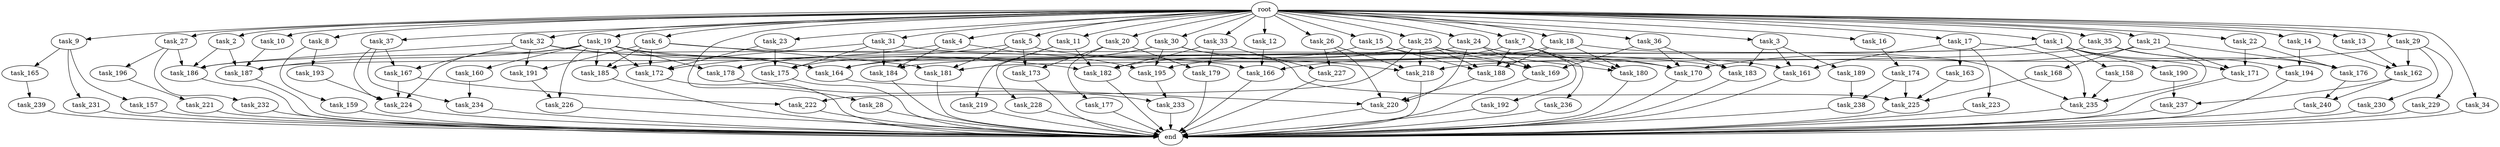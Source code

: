 digraph G {
  root [size="0.000000"];
  task_11 [size="1024.000000"];
  task_234 [size="910533066752.000000"];
  task_239 [size="34359738368.000000"];
  task_233 [size="833223655424.000000"];
  task_185 [size="1829656068096.000000"];
  task_2 [size="1024.000000"];
  task_182 [size="1417339207680.000000"];
  task_21 [size="1024.000000"];
  task_164 [size="2138893713408.000000"];
  task_23 [size="1024.000000"];
  task_35 [size="1024.000000"];
  task_162 [size="652835028992.000000"];
  task_33 [size="1024.000000"];
  task_176 [size="584115552256.000000"];
  task_232 [size="858993459200.000000"];
  task_231 [size="77309411328.000000"];
  task_14 [size="1024.000000"];
  task_157 [size="77309411328.000000"];
  task_178 [size="1099511627776.000000"];
  task_3 [size="1024.000000"];
  task_236 [size="549755813888.000000"];
  task_221 [size="77309411328.000000"];
  task_226 [size="584115552256.000000"];
  task_196 [size="858993459200.000000"];
  task_225 [size="2723009265664.000000"];
  task_187 [size="1529008357376.000000"];
  task_18 [size="1024.000000"];
  task_28 [size="1024.000000"];
  task_173 [size="764504178688.000000"];
  task_22 [size="1024.000000"];
  task_165 [size="77309411328.000000"];
  task_220 [size="1468878815232.000000"];
  task_5 [size="1024.000000"];
  task_30 [size="1024.000000"];
  task_179 [size="910533066752.000000"];
  task_193 [size="549755813888.000000"];
  task_224 [size="1494648619008.000000"];
  task_183 [size="1417339207680.000000"];
  task_9 [size="1024.000000"];
  task_168 [size="309237645312.000000"];
  task_27 [size="1024.000000"];
  task_238 [size="1717986918400.000000"];
  task_158 [size="858993459200.000000"];
  task_195 [size="1477468749824.000000"];
  task_223 [size="695784701952.000000"];
  task_20 [size="1024.000000"];
  task_166 [size="1279900254208.000000"];
  task_37 [size="1024.000000"];
  task_194 [size="1168231104512.000000"];
  task_169 [size="1700807049216.000000"];
  task_227 [size="833223655424.000000"];
  task_160 [size="549755813888.000000"];
  task_230 [size="309237645312.000000"];
  task_186 [size="2173253451776.000000"];
  task_163 [size="695784701952.000000"];
  task_172 [size="1700807049216.000000"];
  task_175 [size="2138893713408.000000"];
  task_188 [size="2104533975040.000000"];
  task_8 [size="1024.000000"];
  task_191 [size="455266533376.000000"];
  task_15 [size="1024.000000"];
  task_24 [size="1024.000000"];
  task_159 [size="549755813888.000000"];
  task_167 [size="249108103168.000000"];
  task_31 [size="1024.000000"];
  task_12 [size="1024.000000"];
  task_32 [size="1024.000000"];
  task_222 [size="730144440320.000000"];
  task_189 [size="137438953472.000000"];
  task_171 [size="1305670057984.000000"];
  end [size="0.000000"];
  task_10 [size="1024.000000"];
  task_29 [size="1024.000000"];
  task_219 [size="137438953472.000000"];
  task_1 [size="1024.000000"];
  task_34 [size="1024.000000"];
  task_192 [size="549755813888.000000"];
  task_4 [size="1024.000000"];
  task_13 [size="1024.000000"];
  task_36 [size="1024.000000"];
  task_170 [size="1700807049216.000000"];
  task_235 [size="1606317768704.000000"];
  task_16 [size="1024.000000"];
  task_181 [size="1108101562368.000000"];
  task_177 [size="214748364800.000000"];
  task_228 [size="137438953472.000000"];
  task_26 [size="1024.000000"];
  task_180 [size="1554778161152.000000"];
  task_25 [size="1024.000000"];
  task_19 [size="1024.000000"];
  task_229 [size="309237645312.000000"];
  task_161 [size="1382979469312.000000"];
  task_184 [size="2027224563712.000000"];
  task_17 [size="1024.000000"];
  task_190 [size="858993459200.000000"];
  task_237 [size="1116691496960.000000"];
  task_240 [size="730144440320.000000"];
  task_6 [size="1024.000000"];
  task_7 [size="1024.000000"];
  task_218 [size="1614907703296.000000"];
  task_174 [size="34359738368.000000"];

  root -> task_11 [size="1.000000"];
  root -> task_28 [size="1.000000"];
  root -> task_10 [size="1.000000"];
  root -> task_20 [size="1.000000"];
  root -> task_2 [size="1.000000"];
  root -> task_4 [size="1.000000"];
  root -> task_13 [size="1.000000"];
  root -> task_21 [size="1.000000"];
  root -> task_16 [size="1.000000"];
  root -> task_22 [size="1.000000"];
  root -> task_15 [size="1.000000"];
  root -> task_36 [size="1.000000"];
  root -> task_33 [size="1.000000"];
  root -> task_1 [size="1.000000"];
  root -> task_5 [size="1.000000"];
  root -> task_14 [size="1.000000"];
  root -> task_18 [size="1.000000"];
  root -> task_26 [size="1.000000"];
  root -> task_6 [size="1.000000"];
  root -> task_25 [size="1.000000"];
  root -> task_24 [size="1.000000"];
  root -> task_9 [size="1.000000"];
  root -> task_23 [size="1.000000"];
  root -> task_3 [size="1.000000"];
  root -> task_19 [size="1.000000"];
  root -> task_27 [size="1.000000"];
  root -> task_35 [size="1.000000"];
  root -> task_17 [size="1.000000"];
  root -> task_31 [size="1.000000"];
  root -> task_12 [size="1.000000"];
  root -> task_32 [size="1.000000"];
  root -> task_34 [size="1.000000"];
  root -> task_37 [size="1.000000"];
  root -> task_30 [size="1.000000"];
  root -> task_8 [size="1.000000"];
  root -> task_7 [size="1.000000"];
  root -> task_29 [size="1.000000"];
  task_11 -> task_228 [size="134217728.000000"];
  task_11 -> task_219 [size="134217728.000000"];
  task_11 -> task_182 [size="134217728.000000"];
  task_234 -> end [size="1.000000"];
  task_239 -> end [size="1.000000"];
  task_233 -> end [size="1.000000"];
  task_185 -> end [size="1.000000"];
  task_2 -> task_186 [size="411041792.000000"];
  task_2 -> task_187 [size="411041792.000000"];
  task_182 -> end [size="1.000000"];
  task_21 -> task_168 [size="301989888.000000"];
  task_21 -> task_170 [size="301989888.000000"];
  task_21 -> task_176 [size="301989888.000000"];
  task_21 -> task_171 [size="301989888.000000"];
  task_164 -> task_220 [size="209715200.000000"];
  task_23 -> task_172 [size="411041792.000000"];
  task_23 -> task_175 [size="411041792.000000"];
  task_35 -> task_235 [size="134217728.000000"];
  task_35 -> task_176 [size="134217728.000000"];
  task_35 -> task_181 [size="134217728.000000"];
  task_162 -> task_237 [size="679477248.000000"];
  task_162 -> task_240 [size="679477248.000000"];
  task_33 -> task_179 [size="679477248.000000"];
  task_33 -> task_227 [size="679477248.000000"];
  task_33 -> task_182 [size="679477248.000000"];
  task_176 -> task_240 [size="33554432.000000"];
  task_232 -> end [size="1.000000"];
  task_231 -> end [size="1.000000"];
  task_14 -> task_194 [size="301989888.000000"];
  task_14 -> task_162 [size="301989888.000000"];
  task_157 -> end [size="1.000000"];
  task_178 -> task_233 [size="679477248.000000"];
  task_3 -> task_161 [size="134217728.000000"];
  task_3 -> task_183 [size="134217728.000000"];
  task_3 -> task_189 [size="134217728.000000"];
  task_236 -> end [size="1.000000"];
  task_221 -> end [size="1.000000"];
  task_226 -> end [size="1.000000"];
  task_196 -> task_221 [size="75497472.000000"];
  task_225 -> end [size="1.000000"];
  task_187 -> end [size="1.000000"];
  task_18 -> task_164 [size="679477248.000000"];
  task_18 -> task_235 [size="679477248.000000"];
  task_18 -> task_180 [size="679477248.000000"];
  task_18 -> task_188 [size="679477248.000000"];
  task_28 -> end [size="1.000000"];
  task_173 -> end [size="1.000000"];
  task_22 -> task_171 [size="134217728.000000"];
  task_22 -> task_176 [size="134217728.000000"];
  task_165 -> task_239 [size="33554432.000000"];
  task_220 -> end [size="1.000000"];
  task_5 -> task_173 [size="536870912.000000"];
  task_5 -> task_161 [size="536870912.000000"];
  task_5 -> task_181 [size="536870912.000000"];
  task_5 -> task_178 [size="536870912.000000"];
  task_30 -> task_164 [size="838860800.000000"];
  task_30 -> task_175 [size="838860800.000000"];
  task_30 -> task_195 [size="838860800.000000"];
  task_30 -> task_218 [size="838860800.000000"];
  task_30 -> task_225 [size="838860800.000000"];
  task_179 -> end [size="1.000000"];
  task_193 -> task_224 [size="301989888.000000"];
  task_224 -> end [size="1.000000"];
  task_183 -> end [size="1.000000"];
  task_9 -> task_157 [size="75497472.000000"];
  task_9 -> task_231 [size="75497472.000000"];
  task_9 -> task_165 [size="75497472.000000"];
  task_168 -> task_225 [size="679477248.000000"];
  task_27 -> task_186 [size="838860800.000000"];
  task_27 -> task_196 [size="838860800.000000"];
  task_27 -> task_232 [size="838860800.000000"];
  task_238 -> end [size="1.000000"];
  task_158 -> task_235 [size="75497472.000000"];
  task_195 -> task_233 [size="134217728.000000"];
  task_223 -> end [size="1.000000"];
  task_20 -> task_179 [size="209715200.000000"];
  task_20 -> task_173 [size="209715200.000000"];
  task_20 -> task_177 [size="209715200.000000"];
  task_166 -> end [size="1.000000"];
  task_37 -> task_234 [size="209715200.000000"];
  task_37 -> task_224 [size="209715200.000000"];
  task_37 -> task_167 [size="209715200.000000"];
  task_194 -> end [size="1.000000"];
  task_169 -> end [size="1.000000"];
  task_227 -> end [size="1.000000"];
  task_160 -> task_234 [size="679477248.000000"];
  task_230 -> end [size="1.000000"];
  task_186 -> end [size="1.000000"];
  task_163 -> task_225 [size="301989888.000000"];
  task_172 -> end [size="1.000000"];
  task_175 -> end [size="1.000000"];
  task_188 -> task_220 [size="679477248.000000"];
  task_8 -> task_193 [size="536870912.000000"];
  task_8 -> task_159 [size="536870912.000000"];
  task_191 -> task_226 [size="33554432.000000"];
  task_15 -> task_169 [size="536870912.000000"];
  task_15 -> task_188 [size="536870912.000000"];
  task_15 -> task_182 [size="536870912.000000"];
  task_24 -> task_169 [size="411041792.000000"];
  task_24 -> task_220 [size="411041792.000000"];
  task_24 -> task_187 [size="411041792.000000"];
  task_24 -> task_170 [size="411041792.000000"];
  task_159 -> end [size="1.000000"];
  task_167 -> task_224 [size="411041792.000000"];
  task_167 -> task_222 [size="411041792.000000"];
  task_31 -> task_175 [size="838860800.000000"];
  task_31 -> task_183 [size="838860800.000000"];
  task_31 -> task_185 [size="838860800.000000"];
  task_31 -> task_184 [size="838860800.000000"];
  task_12 -> task_166 [size="301989888.000000"];
  task_32 -> task_164 [size="33554432.000000"];
  task_32 -> task_186 [size="33554432.000000"];
  task_32 -> task_182 [size="33554432.000000"];
  task_32 -> task_191 [size="33554432.000000"];
  task_32 -> task_167 [size="33554432.000000"];
  task_222 -> end [size="1.000000"];
  task_189 -> task_238 [size="838860800.000000"];
  task_171 -> end [size="1.000000"];
  task_10 -> task_187 [size="134217728.000000"];
  task_29 -> task_229 [size="301989888.000000"];
  task_29 -> task_162 [size="301989888.000000"];
  task_29 -> task_218 [size="301989888.000000"];
  task_29 -> task_230 [size="301989888.000000"];
  task_219 -> end [size="1.000000"];
  task_1 -> task_186 [size="838860800.000000"];
  task_1 -> task_158 [size="838860800.000000"];
  task_1 -> task_190 [size="838860800.000000"];
  task_1 -> task_171 [size="838860800.000000"];
  task_1 -> task_184 [size="838860800.000000"];
  task_1 -> task_194 [size="838860800.000000"];
  task_34 -> end [size="1.000000"];
  task_192 -> end [size="1.000000"];
  task_4 -> task_172 [size="301989888.000000"];
  task_4 -> task_195 [size="301989888.000000"];
  task_4 -> task_184 [size="301989888.000000"];
  task_13 -> task_162 [size="33554432.000000"];
  task_36 -> task_169 [size="411041792.000000"];
  task_36 -> task_183 [size="411041792.000000"];
  task_36 -> task_170 [size="411041792.000000"];
  task_170 -> end [size="1.000000"];
  task_235 -> end [size="1.000000"];
  task_16 -> task_174 [size="33554432.000000"];
  task_181 -> end [size="1.000000"];
  task_177 -> end [size="1.000000"];
  task_228 -> end [size="1.000000"];
  task_26 -> task_227 [size="134217728.000000"];
  task_26 -> task_220 [size="134217728.000000"];
  task_26 -> task_218 [size="134217728.000000"];
  task_180 -> end [size="1.000000"];
  task_25 -> task_180 [size="301989888.000000"];
  task_25 -> task_195 [size="301989888.000000"];
  task_25 -> task_222 [size="301989888.000000"];
  task_25 -> task_169 [size="301989888.000000"];
  task_25 -> task_188 [size="301989888.000000"];
  task_25 -> task_218 [size="301989888.000000"];
  task_19 -> task_164 [size="536870912.000000"];
  task_19 -> task_160 [size="536870912.000000"];
  task_19 -> task_185 [size="536870912.000000"];
  task_19 -> task_226 [size="536870912.000000"];
  task_19 -> task_172 [size="536870912.000000"];
  task_19 -> task_224 [size="536870912.000000"];
  task_19 -> task_187 [size="536870912.000000"];
  task_19 -> task_170 [size="536870912.000000"];
  task_19 -> task_178 [size="536870912.000000"];
  task_229 -> end [size="1.000000"];
  task_161 -> end [size="1.000000"];
  task_184 -> end [size="1.000000"];
  task_17 -> task_235 [size="679477248.000000"];
  task_17 -> task_161 [size="679477248.000000"];
  task_17 -> task_223 [size="679477248.000000"];
  task_17 -> task_163 [size="679477248.000000"];
  task_190 -> task_237 [size="411041792.000000"];
  task_237 -> end [size="1.000000"];
  task_240 -> end [size="1.000000"];
  task_6 -> task_172 [size="411041792.000000"];
  task_6 -> task_191 [size="411041792.000000"];
  task_6 -> task_181 [size="411041792.000000"];
  task_6 -> task_185 [size="411041792.000000"];
  task_6 -> task_166 [size="411041792.000000"];
  task_7 -> task_180 [size="536870912.000000"];
  task_7 -> task_188 [size="536870912.000000"];
  task_7 -> task_166 [size="536870912.000000"];
  task_7 -> task_236 [size="536870912.000000"];
  task_7 -> task_192 [size="536870912.000000"];
  task_218 -> end [size="1.000000"];
  task_174 -> task_238 [size="838860800.000000"];
  task_174 -> task_225 [size="838860800.000000"];
}
